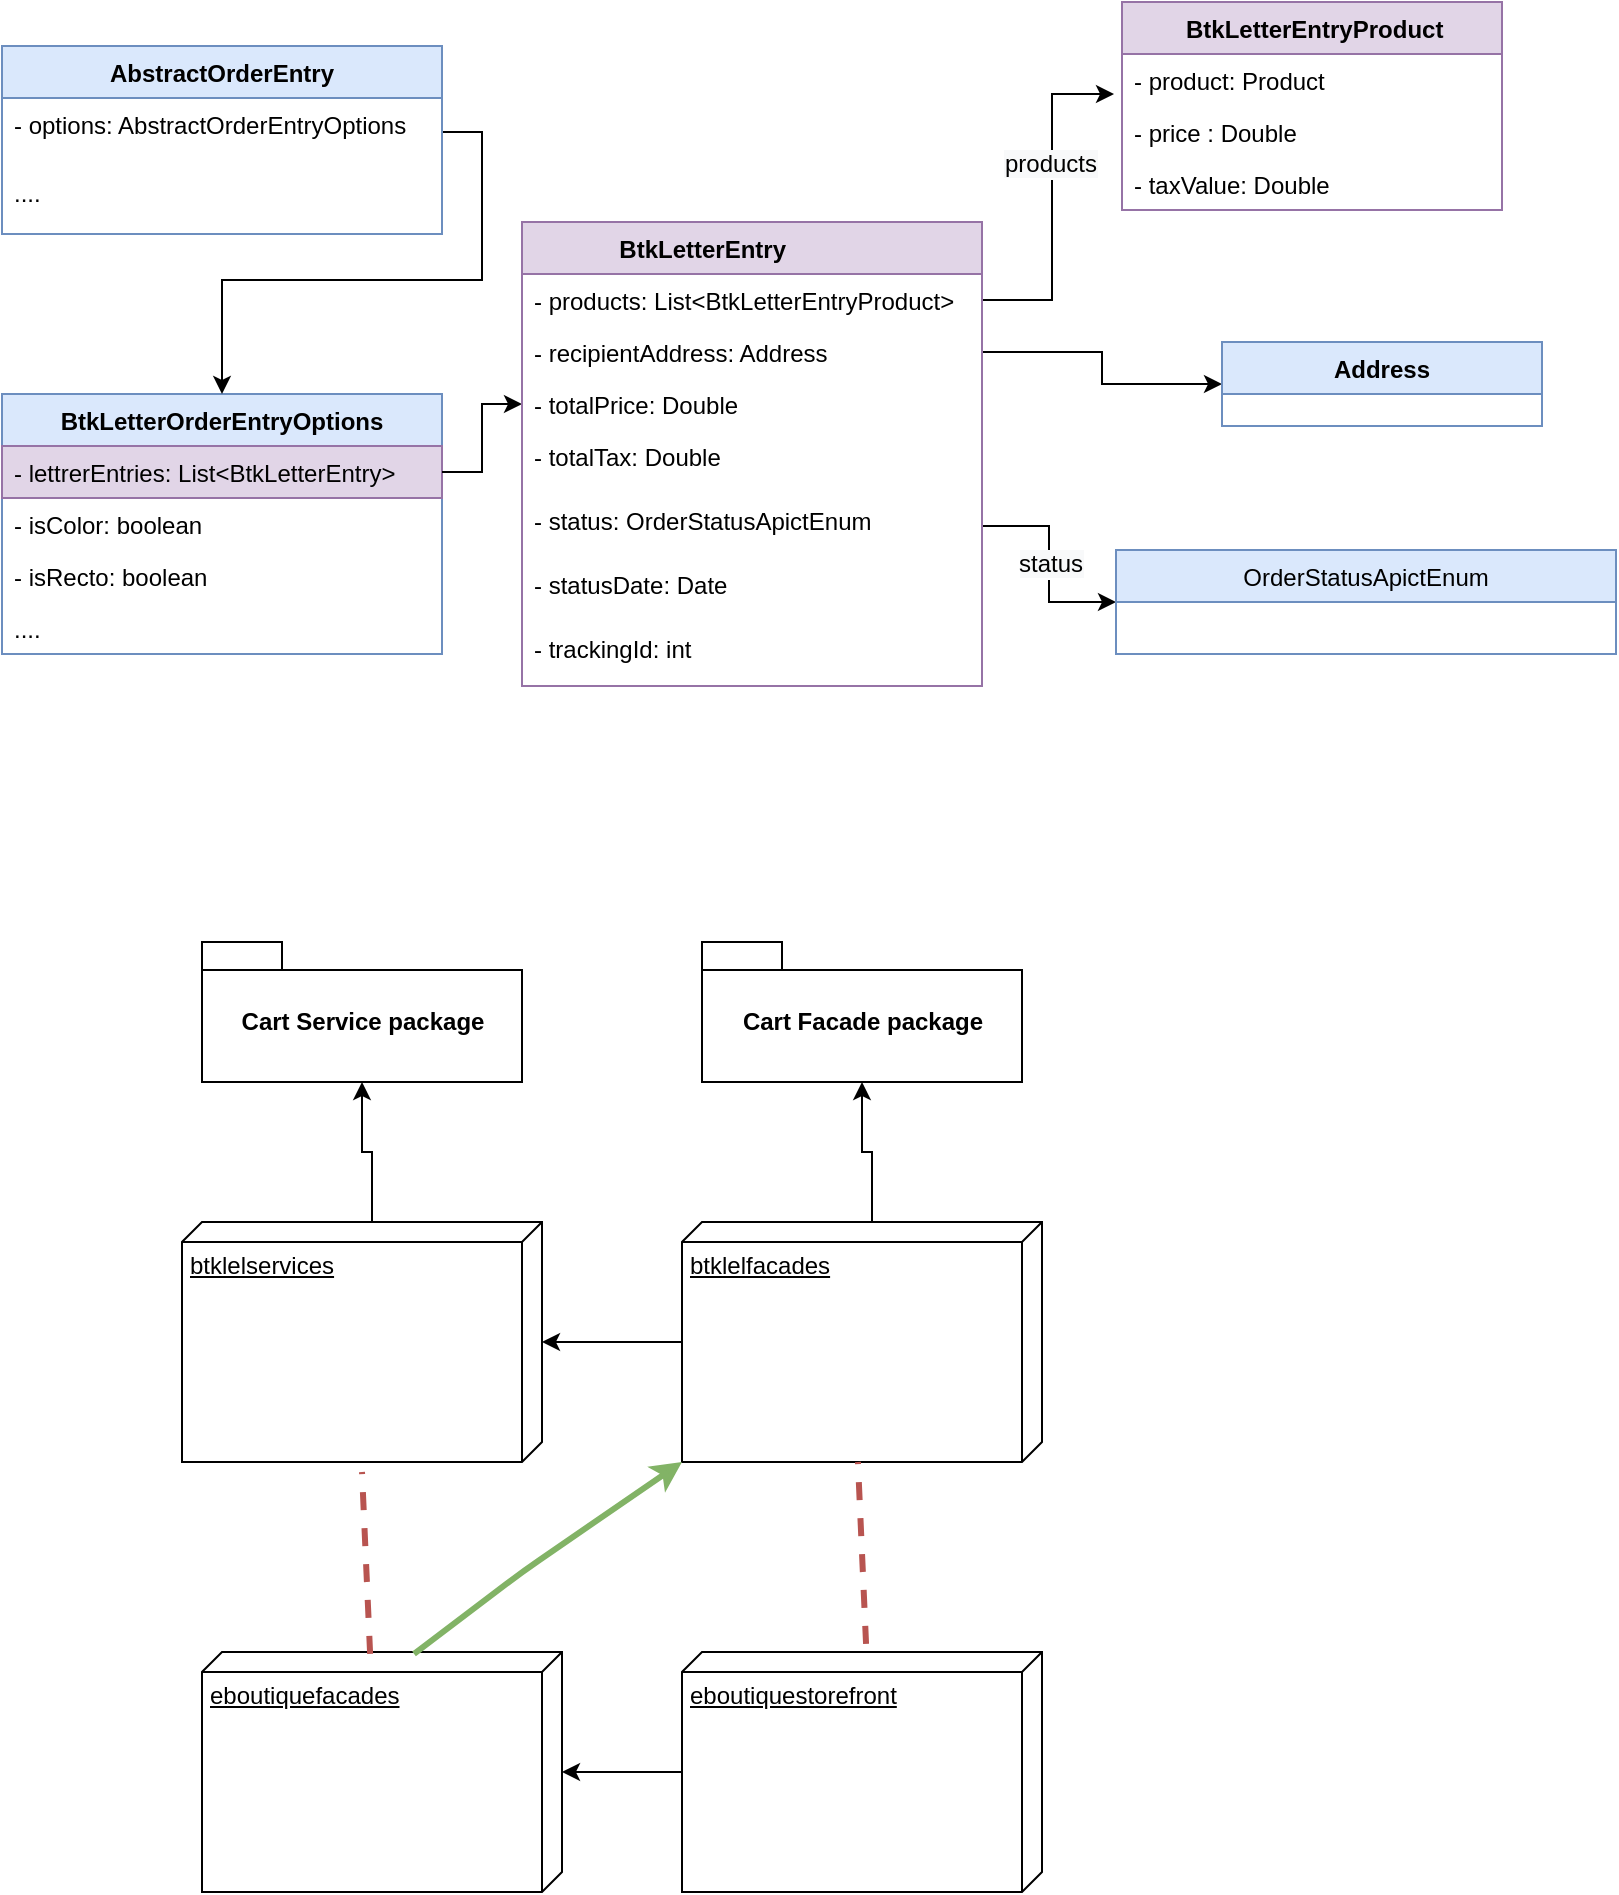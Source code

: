 <mxfile version="12.8.8" type="github">
  <diagram id="CNU7w9sgYSYAunCOMGmn" name="Page-1">
    <mxGraphModel dx="946" dy="574" grid="1" gridSize="10" guides="1" tooltips="1" connect="1" arrows="1" fold="1" page="1" pageScale="1" pageWidth="827" pageHeight="1169" math="0" shadow="0">
      <root>
        <mxCell id="0" />
        <mxCell id="1" parent="0" />
        <mxCell id="dqXY3KG5e0j9-ZAYdP-f-37" style="edgeStyle=orthogonalEdgeStyle;rounded=0;orthogonalLoop=1;jettySize=auto;html=1;exitX=1;exitY=0.5;exitDx=0;exitDy=0;entryX=-0.021;entryY=0.769;entryDx=0;entryDy=0;entryPerimeter=0;" parent="1" source="LnWXDcP7S4IgxRe3qEan-37" target="dqXY3KG5e0j9-ZAYdP-f-25" edge="1">
          <mxGeometry relative="1" as="geometry" />
        </mxCell>
        <mxCell id="FWKqAyKB7Km8Vo4Kw_Tr-6" value="&lt;span style=&quot;text-align: left ; background-color: rgb(248 , 249 , 250)&quot;&gt;products&lt;/span&gt;" style="text;html=1;align=center;verticalAlign=middle;resizable=0;points=[];labelBackgroundColor=#ffffff;" parent="dqXY3KG5e0j9-ZAYdP-f-37" vertex="1" connectable="0">
          <mxGeometry x="0.222" y="1" relative="1" as="geometry">
            <mxPoint as="offset" />
          </mxGeometry>
        </mxCell>
        <mxCell id="FWKqAyKB7Km8Vo4Kw_Tr-5" value="&lt;span style=&quot;font-size: 12px ; text-align: left ; background-color: rgb(248 , 249 , 250)&quot;&gt;status&lt;/span&gt;" style="edgeStyle=orthogonalEdgeStyle;rounded=0;orthogonalLoop=1;jettySize=auto;html=1;" parent="1" source="dqXY3KG5e0j9-ZAYdP-f-34" target="FWKqAyKB7Km8Vo4Kw_Tr-1" edge="1">
          <mxGeometry relative="1" as="geometry" />
        </mxCell>
        <mxCell id="dqXY3KG5e0j9-ZAYdP-f-18" value="BtkLetterOrderEntryOptions" style="swimlane;fontStyle=1;childLayout=stackLayout;horizontal=1;startSize=26;fillColor=#dae8fc;horizontalStack=0;resizeParent=1;resizeParentMax=0;resizeLast=0;collapsible=1;marginBottom=0;strokeColor=#6c8ebf;" parent="1" vertex="1">
          <mxGeometry x="20" y="216" width="220" height="130" as="geometry" />
        </mxCell>
        <mxCell id="dqXY3KG5e0j9-ZAYdP-f-19" value="- lettrerEntries: List&lt;BtkLetterEntry&gt;" style="text;strokeColor=#9673a6;fillColor=#e1d5e7;align=left;verticalAlign=top;spacingLeft=4;spacingRight=4;overflow=hidden;rotatable=0;points=[[0,0.5],[1,0.5]];portConstraint=eastwest;" parent="dqXY3KG5e0j9-ZAYdP-f-18" vertex="1">
          <mxGeometry y="26" width="220" height="26" as="geometry" />
        </mxCell>
        <mxCell id="FWKqAyKB7Km8Vo4Kw_Tr-11" value="- isColor: boolean" style="text;strokeColor=none;fillColor=none;align=left;verticalAlign=top;spacingLeft=4;spacingRight=4;overflow=hidden;rotatable=0;points=[[0,0.5],[1,0.5]];portConstraint=eastwest;" parent="dqXY3KG5e0j9-ZAYdP-f-18" vertex="1">
          <mxGeometry y="52" width="220" height="26" as="geometry" />
        </mxCell>
        <mxCell id="FWKqAyKB7Km8Vo4Kw_Tr-12" value="- isRecto: boolean" style="text;strokeColor=none;fillColor=none;align=left;verticalAlign=top;spacingLeft=4;spacingRight=4;overflow=hidden;rotatable=0;points=[[0,0.5],[1,0.5]];portConstraint=eastwest;" parent="dqXY3KG5e0j9-ZAYdP-f-18" vertex="1">
          <mxGeometry y="78" width="220" height="26" as="geometry" />
        </mxCell>
        <mxCell id="FWKqAyKB7Km8Vo4Kw_Tr-13" value="...." style="text;strokeColor=none;fillColor=none;align=left;verticalAlign=top;spacingLeft=4;spacingRight=4;overflow=hidden;rotatable=0;points=[[0,0.5],[1,0.5]];portConstraint=eastwest;" parent="dqXY3KG5e0j9-ZAYdP-f-18" vertex="1">
          <mxGeometry y="104" width="220" height="26" as="geometry" />
        </mxCell>
        <mxCell id="FWKqAyKB7Km8Vo4Kw_Tr-8" style="edgeStyle=orthogonalEdgeStyle;rounded=0;orthogonalLoop=1;jettySize=auto;html=1;exitX=1;exitY=0.5;exitDx=0;exitDy=0;" parent="1" source="dqXY3KG5e0j9-ZAYdP-f-10" target="dqXY3KG5e0j9-ZAYdP-f-18" edge="1">
          <mxGeometry relative="1" as="geometry" />
        </mxCell>
        <mxCell id="FWKqAyKB7Km8Vo4Kw_Tr-9" style="edgeStyle=orthogonalEdgeStyle;rounded=0;orthogonalLoop=1;jettySize=auto;html=1;exitX=1;exitY=0.5;exitDx=0;exitDy=0;entryX=0;entryY=0.5;entryDx=0;entryDy=0;" parent="1" source="dqXY3KG5e0j9-ZAYdP-f-19" target="LnWXDcP7S4IgxRe3qEan-38" edge="1">
          <mxGeometry relative="1" as="geometry" />
        </mxCell>
        <mxCell id="FWKqAyKB7Km8Vo4Kw_Tr-18" style="edgeStyle=orthogonalEdgeStyle;rounded=0;orthogonalLoop=1;jettySize=auto;html=1;exitX=1;exitY=0.5;exitDx=0;exitDy=0;entryX=0;entryY=0.5;entryDx=0;entryDy=0;" parent="1" source="FWKqAyKB7Km8Vo4Kw_Tr-14" target="LnWXDcP7S4IgxRe3qEan-11" edge="1">
          <mxGeometry relative="1" as="geometry" />
        </mxCell>
        <mxCell id="dqXY3KG5e0j9-ZAYdP-f-24" value="         BtkLetterEntryProduct" style="swimlane;fontStyle=1;childLayout=stackLayout;horizontal=1;startSize=26;fillColor=#e1d5e7;horizontalStack=0;resizeParent=1;resizeParentMax=0;resizeLast=0;collapsible=1;marginBottom=0;align=left;strokeColor=#9673a6;" parent="1" vertex="1">
          <mxGeometry x="580" y="20" width="190" height="104" as="geometry" />
        </mxCell>
        <mxCell id="dqXY3KG5e0j9-ZAYdP-f-25" value="- product: Product" style="text;strokeColor=none;fillColor=none;align=left;verticalAlign=top;spacingLeft=4;spacingRight=4;overflow=hidden;rotatable=0;points=[[0,0.5],[1,0.5]];portConstraint=eastwest;" parent="dqXY3KG5e0j9-ZAYdP-f-24" vertex="1">
          <mxGeometry y="26" width="190" height="26" as="geometry" />
        </mxCell>
        <mxCell id="dqXY3KG5e0j9-ZAYdP-f-26" value="- price : Double" style="text;strokeColor=none;fillColor=none;align=left;verticalAlign=top;spacingLeft=4;spacingRight=4;overflow=hidden;rotatable=0;points=[[0,0.5],[1,0.5]];portConstraint=eastwest;" parent="dqXY3KG5e0j9-ZAYdP-f-24" vertex="1">
          <mxGeometry y="52" width="190" height="26" as="geometry" />
        </mxCell>
        <mxCell id="dqXY3KG5e0j9-ZAYdP-f-27" value="- taxValue: Double" style="text;strokeColor=none;fillColor=none;align=left;verticalAlign=top;spacingLeft=4;spacingRight=4;overflow=hidden;rotatable=0;points=[[0,0.5],[1,0.5]];portConstraint=eastwest;" parent="dqXY3KG5e0j9-ZAYdP-f-24" vertex="1">
          <mxGeometry y="78" width="190" height="26" as="geometry" />
        </mxCell>
        <mxCell id="LnWXDcP7S4IgxRe3qEan-11" value="Address" style="swimlane;fontStyle=1;align=center;verticalAlign=top;childLayout=stackLayout;horizontal=1;startSize=26;horizontalStack=0;resizeParent=1;resizeParentMax=0;resizeLast=0;collapsible=1;marginBottom=0;fillColor=#dae8fc;strokeColor=#6c8ebf;" parent="1" vertex="1">
          <mxGeometry x="630" y="190" width="160" height="42" as="geometry" />
        </mxCell>
        <mxCell id="FWKqAyKB7Km8Vo4Kw_Tr-1" value="OrderStatusApictEnum" style="swimlane;fontStyle=0;childLayout=stackLayout;horizontal=1;startSize=26;fillColor=#dae8fc;horizontalStack=0;resizeParent=1;resizeParentMax=0;resizeLast=0;collapsible=1;marginBottom=0;strokeColor=#6c8ebf;" parent="1" vertex="1">
          <mxGeometry x="577" y="294" width="250" height="52" as="geometry" />
        </mxCell>
        <mxCell id="LnWXDcP7S4IgxRe3qEan-36" value="              BtkLetterEntry" style="swimlane;fontStyle=1;childLayout=stackLayout;horizontal=1;startSize=26;fillColor=#e1d5e7;horizontalStack=0;resizeParent=1;resizeParentMax=0;resizeLast=0;collapsible=1;marginBottom=0;align=left;strokeColor=#9673a6;" parent="1" vertex="1">
          <mxGeometry x="280" y="130" width="230" height="232" as="geometry" />
        </mxCell>
        <mxCell id="LnWXDcP7S4IgxRe3qEan-37" value="- products: List&lt;BtkLetterEntryProduct&gt;" style="text;strokeColor=none;fillColor=none;align=left;verticalAlign=top;spacingLeft=4;spacingRight=4;overflow=hidden;rotatable=0;points=[[0,0.5],[1,0.5]];portConstraint=eastwest;" parent="LnWXDcP7S4IgxRe3qEan-36" vertex="1">
          <mxGeometry y="26" width="230" height="26" as="geometry" />
        </mxCell>
        <mxCell id="FWKqAyKB7Km8Vo4Kw_Tr-14" value="- recipientAddress: Address" style="text;strokeColor=none;fillColor=none;align=left;verticalAlign=top;spacingLeft=4;spacingRight=4;overflow=hidden;rotatable=0;points=[[0,0.5],[1,0.5]];portConstraint=eastwest;" parent="LnWXDcP7S4IgxRe3qEan-36" vertex="1">
          <mxGeometry y="52" width="230" height="26" as="geometry" />
        </mxCell>
        <mxCell id="LnWXDcP7S4IgxRe3qEan-38" value="- totalPrice: Double" style="text;strokeColor=none;fillColor=none;align=left;verticalAlign=top;spacingLeft=4;spacingRight=4;overflow=hidden;rotatable=0;points=[[0,0.5],[1,0.5]];portConstraint=eastwest;" parent="LnWXDcP7S4IgxRe3qEan-36" vertex="1">
          <mxGeometry y="78" width="230" height="26" as="geometry" />
        </mxCell>
        <mxCell id="LnWXDcP7S4IgxRe3qEan-39" value="- totalTax: Double" style="text;strokeColor=none;fillColor=none;align=left;verticalAlign=top;spacingLeft=4;spacingRight=4;overflow=hidden;rotatable=0;points=[[0,0.5],[1,0.5]];portConstraint=eastwest;" parent="LnWXDcP7S4IgxRe3qEan-36" vertex="1">
          <mxGeometry y="104" width="230" height="32" as="geometry" />
        </mxCell>
        <mxCell id="dqXY3KG5e0j9-ZAYdP-f-34" value="- status: OrderStatusApictEnum" style="text;strokeColor=none;fillColor=none;align=left;verticalAlign=top;spacingLeft=4;spacingRight=4;overflow=hidden;rotatable=0;points=[[0,0.5],[1,0.5]];portConstraint=eastwest;" parent="LnWXDcP7S4IgxRe3qEan-36" vertex="1">
          <mxGeometry y="136" width="230" height="32" as="geometry" />
        </mxCell>
        <mxCell id="CpVTMXKiFlSHCYYFx09B-1" value="- statusDate: Date" style="text;strokeColor=none;fillColor=none;align=left;verticalAlign=top;spacingLeft=4;spacingRight=4;overflow=hidden;rotatable=0;points=[[0,0.5],[1,0.5]];portConstraint=eastwest;" parent="LnWXDcP7S4IgxRe3qEan-36" vertex="1">
          <mxGeometry y="168" width="230" height="32" as="geometry" />
        </mxCell>
        <mxCell id="dqXY3KG5e0j9-ZAYdP-f-35" value="- trackingId: int" style="text;strokeColor=none;fillColor=none;align=left;verticalAlign=top;spacingLeft=4;spacingRight=4;overflow=hidden;rotatable=0;points=[[0,0.5],[1,0.5]];portConstraint=eastwest;" parent="LnWXDcP7S4IgxRe3qEan-36" vertex="1">
          <mxGeometry y="200" width="230" height="32" as="geometry" />
        </mxCell>
        <mxCell id="dqXY3KG5e0j9-ZAYdP-f-9" value="AbstractOrderEntry" style="swimlane;fontStyle=1;childLayout=stackLayout;horizontal=1;startSize=26;fillColor=#dae8fc;horizontalStack=0;resizeParent=1;resizeParentMax=0;resizeLast=0;collapsible=1;marginBottom=0;strokeColor=#6c8ebf;" parent="1" vertex="1">
          <mxGeometry x="20" y="42" width="220" height="94" as="geometry" />
        </mxCell>
        <mxCell id="dqXY3KG5e0j9-ZAYdP-f-10" value="- options: AbstractOrderEntryOptions" style="text;strokeColor=none;fillColor=none;align=left;verticalAlign=top;spacingLeft=4;spacingRight=4;overflow=hidden;rotatable=0;points=[[0,0.5],[1,0.5]];portConstraint=eastwest;fontStyle=0" parent="dqXY3KG5e0j9-ZAYdP-f-9" vertex="1">
          <mxGeometry y="26" width="220" height="34" as="geometry" />
        </mxCell>
        <mxCell id="FWKqAyKB7Km8Vo4Kw_Tr-19" value="...." style="text;strokeColor=none;fillColor=none;align=left;verticalAlign=top;spacingLeft=4;spacingRight=4;overflow=hidden;rotatable=0;points=[[0,0.5],[1,0.5]];portConstraint=eastwest;fontStyle=0" parent="dqXY3KG5e0j9-ZAYdP-f-9" vertex="1">
          <mxGeometry y="60" width="220" height="34" as="geometry" />
        </mxCell>
        <mxCell id="38xuAWxCyvrcIPctrds5-3" style="edgeStyle=orthogonalEdgeStyle;rounded=0;orthogonalLoop=1;jettySize=auto;html=1;exitX=0;exitY=0;exitDx=0;exitDy=85;exitPerimeter=0;entryX=0.5;entryY=1;entryDx=0;entryDy=0;entryPerimeter=0;" edge="1" parent="1" source="tUDKF-tcqeALC-GvnKpo-2" target="38xuAWxCyvrcIPctrds5-2">
          <mxGeometry relative="1" as="geometry" />
        </mxCell>
        <mxCell id="tUDKF-tcqeALC-GvnKpo-2" value="btklelservices" style="verticalAlign=top;align=left;spacingTop=8;spacingLeft=2;spacingRight=12;shape=cube;size=10;direction=south;fontStyle=4;html=1;" parent="1" vertex="1">
          <mxGeometry x="110" y="630" width="180" height="120" as="geometry" />
        </mxCell>
        <mxCell id="tUDKF-tcqeALC-GvnKpo-7" value="" style="edgeStyle=orthogonalEdgeStyle;rounded=0;orthogonalLoop=1;jettySize=auto;html=1;" parent="1" source="tUDKF-tcqeALC-GvnKpo-3" target="tUDKF-tcqeALC-GvnKpo-2" edge="1">
          <mxGeometry relative="1" as="geometry" />
        </mxCell>
        <mxCell id="38xuAWxCyvrcIPctrds5-5" style="edgeStyle=orthogonalEdgeStyle;rounded=0;orthogonalLoop=1;jettySize=auto;html=1;exitX=0;exitY=0;exitDx=0;exitDy=85;exitPerimeter=0;" edge="1" parent="1" source="tUDKF-tcqeALC-GvnKpo-3" target="38xuAWxCyvrcIPctrds5-4">
          <mxGeometry relative="1" as="geometry" />
        </mxCell>
        <mxCell id="tUDKF-tcqeALC-GvnKpo-3" value="btklelfacades" style="verticalAlign=top;align=left;spacingTop=8;spacingLeft=2;spacingRight=12;shape=cube;size=10;direction=south;fontStyle=4;html=1;" parent="1" vertex="1">
          <mxGeometry x="360" y="630" width="180" height="120" as="geometry" />
        </mxCell>
        <mxCell id="tUDKF-tcqeALC-GvnKpo-4" value="eboutiquefacades" style="verticalAlign=top;align=left;spacingTop=8;spacingLeft=2;spacingRight=12;shape=cube;size=10;direction=south;fontStyle=4;html=1;" parent="1" vertex="1">
          <mxGeometry x="120" y="845" width="180" height="120" as="geometry" />
        </mxCell>
        <mxCell id="tUDKF-tcqeALC-GvnKpo-6" value="" style="edgeStyle=orthogonalEdgeStyle;rounded=0;orthogonalLoop=1;jettySize=auto;html=1;" parent="1" source="tUDKF-tcqeALC-GvnKpo-5" target="tUDKF-tcqeALC-GvnKpo-4" edge="1">
          <mxGeometry relative="1" as="geometry" />
        </mxCell>
        <mxCell id="tUDKF-tcqeALC-GvnKpo-5" value="eboutiquestorefront" style="verticalAlign=top;align=left;spacingTop=8;spacingLeft=2;spacingRight=12;shape=cube;size=10;direction=south;fontStyle=4;html=1;" parent="1" vertex="1">
          <mxGeometry x="360" y="845" width="180" height="120" as="geometry" />
        </mxCell>
        <mxCell id="tUDKF-tcqeALC-GvnKpo-8" value="" style="endArrow=classic;html=1;fillColor=#f8cecc;strokeColor=none;strokeWidth=3;exitX=0;exitY=0;exitDx=0;exitDy=85;exitPerimeter=0;entryX=1;entryY=0.583;entryDx=0;entryDy=0;entryPerimeter=0;" parent="1" source="tUDKF-tcqeALC-GvnKpo-4" target="tUDKF-tcqeALC-GvnKpo-2" edge="1">
          <mxGeometry width="50" height="50" relative="1" as="geometry">
            <mxPoint x="400" y="805" as="sourcePoint" />
            <mxPoint x="450" y="755" as="targetPoint" />
            <Array as="points" />
          </mxGeometry>
        </mxCell>
        <mxCell id="tUDKF-tcqeALC-GvnKpo-9" value="" style="endArrow=none;dashed=1;html=1;strokeWidth=3;exitX=0.008;exitY=0.533;exitDx=0;exitDy=0;exitPerimeter=0;fillColor=#f8cecc;strokeColor=#b85450;" parent="1" source="tUDKF-tcqeALC-GvnKpo-4" edge="1">
          <mxGeometry width="50" height="50" relative="1" as="geometry">
            <mxPoint x="400" y="805" as="sourcePoint" />
            <mxPoint x="200" y="755" as="targetPoint" />
          </mxGeometry>
        </mxCell>
        <mxCell id="tUDKF-tcqeALC-GvnKpo-10" value="" style="endArrow=none;dashed=1;html=1;strokeWidth=3;exitX=0.008;exitY=0.533;exitDx=0;exitDy=0;exitPerimeter=0;fillColor=#f8cecc;strokeColor=#b85450;jumpStyle=arc;endFill=1;" parent="1" edge="1">
          <mxGeometry width="50" height="50" relative="1" as="geometry">
            <mxPoint x="452.03" y="840.96" as="sourcePoint" />
            <mxPoint x="447.97" y="750" as="targetPoint" />
          </mxGeometry>
        </mxCell>
        <mxCell id="tUDKF-tcqeALC-GvnKpo-11" value="" style="endArrow=classic;html=1;strokeWidth=3;exitX=0.008;exitY=0.411;exitDx=0;exitDy=0;exitPerimeter=0;entryX=1;entryY=1;entryDx=0;entryDy=0;entryPerimeter=0;fillColor=#d5e8d4;strokeColor=#82b366;" parent="1" source="tUDKF-tcqeALC-GvnKpo-4" target="tUDKF-tcqeALC-GvnKpo-3" edge="1">
          <mxGeometry width="50" height="50" relative="1" as="geometry">
            <mxPoint x="400" y="805" as="sourcePoint" />
            <mxPoint x="450" y="755" as="targetPoint" />
            <Array as="points">
              <mxPoint x="280" y="805" />
            </Array>
          </mxGeometry>
        </mxCell>
        <mxCell id="38xuAWxCyvrcIPctrds5-2" value="Cart Service package" style="shape=folder;fontStyle=1;spacingTop=10;tabWidth=40;tabHeight=14;tabPosition=left;html=1;" vertex="1" parent="1">
          <mxGeometry x="120" y="490" width="160" height="70" as="geometry" />
        </mxCell>
        <mxCell id="38xuAWxCyvrcIPctrds5-4" value="Cart Facade package" style="shape=folder;fontStyle=1;spacingTop=10;tabWidth=40;tabHeight=14;tabPosition=left;html=1;" vertex="1" parent="1">
          <mxGeometry x="370" y="490" width="160" height="70" as="geometry" />
        </mxCell>
      </root>
    </mxGraphModel>
  </diagram>
</mxfile>
